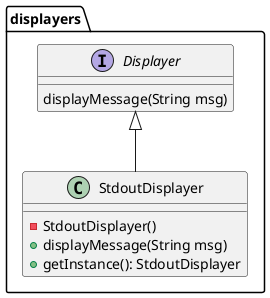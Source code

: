 @startuml displayers

package displayers {
    interface Displayer {
        displayMessage(String msg)
    }

    class StdoutDisplayer {
        -StdoutDisplayer()
        +displayMessage(String msg)
        +getInstance(): StdoutDisplayer
    }

    Displayer <|-- StdoutDisplayer
}

@enduml